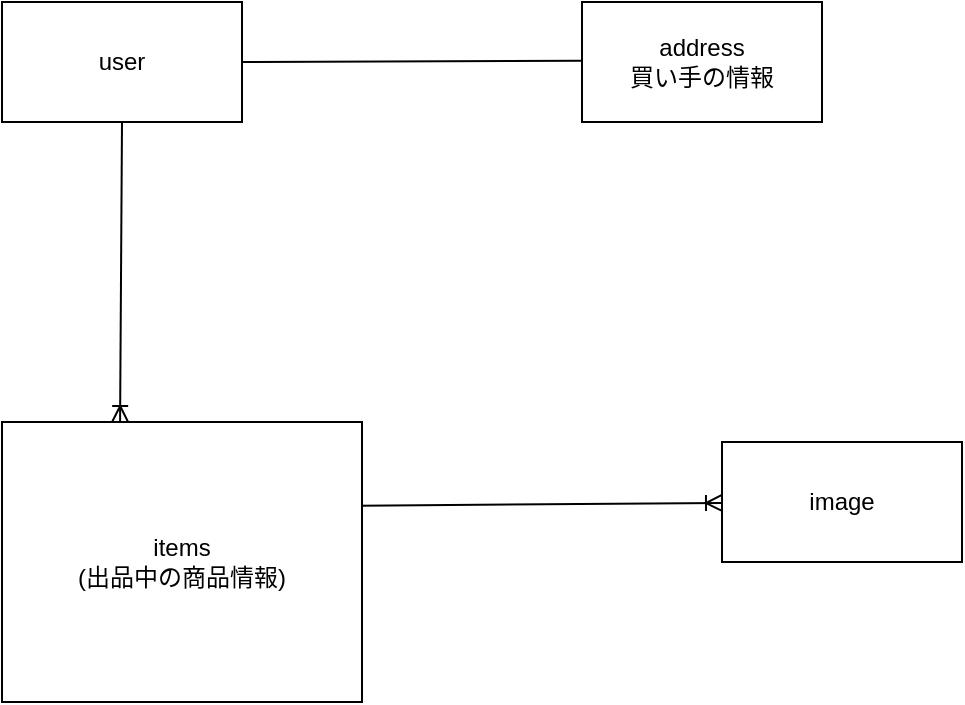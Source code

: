 <mxfile version="13.10.0" type="embed">
    <diagram id="jQQoaeXOjEnc7rHFkf5m" name="Page-1">
        <mxGraphModel dx="127" dy="113" grid="1" gridSize="10" guides="1" tooltips="1" connect="1" arrows="1" fold="1" page="1" pageScale="1" pageWidth="827" pageHeight="1169" math="0" shadow="0">
            <root>
                <mxCell id="0"/>
                <mxCell id="1" parent="0"/>
                <mxCell id="41" style="edgeStyle=none;rounded=0;orthogonalLoop=1;jettySize=auto;html=1;exitX=0.5;exitY=1;exitDx=0;exitDy=0;endArrow=ERoneToMany;endFill=0;entryX=0.328;entryY=0;entryDx=0;entryDy=0;entryPerimeter=0;" edge="1" parent="1" source="34" target="37">
                    <mxGeometry relative="1" as="geometry">
                        <mxPoint x="150" y="320" as="targetPoint"/>
                    </mxGeometry>
                </mxCell>
                <mxCell id="43" style="edgeStyle=none;rounded=0;orthogonalLoop=1;jettySize=auto;html=1;exitX=1;exitY=0.5;exitDx=0;exitDy=0;entryX=-0.003;entryY=0.49;entryDx=0;entryDy=0;endArrow=none;endFill=0;entryPerimeter=0;" edge="1" parent="1" source="34" target="36">
                    <mxGeometry relative="1" as="geometry"/>
                </mxCell>
                <mxCell id="34" value="user" style="whiteSpace=wrap;html=1;" vertex="1" parent="1">
                    <mxGeometry x="90" y="120" width="120" height="60" as="geometry"/>
                </mxCell>
                <mxCell id="36" value="address&lt;br&gt;買い手の情報" style="whiteSpace=wrap;html=1;" vertex="1" parent="1">
                    <mxGeometry x="380" y="120" width="120" height="60" as="geometry"/>
                </mxCell>
                <mxCell id="42" style="edgeStyle=none;rounded=0;orthogonalLoop=1;jettySize=auto;html=1;exitX=0.992;exitY=0.299;exitDx=0;exitDy=0;endArrow=ERoneToMany;endFill=0;exitPerimeter=0;" edge="1" parent="1" source="37" target="38">
                    <mxGeometry relative="1" as="geometry"/>
                </mxCell>
                <mxCell id="37" value="items&lt;br&gt;(出品中の商品情報)" style="whiteSpace=wrap;html=1;" vertex="1" parent="1">
                    <mxGeometry x="90" y="330" width="180" height="140" as="geometry"/>
                </mxCell>
                <mxCell id="38" value="image&lt;br&gt;" style="whiteSpace=wrap;html=1;" vertex="1" parent="1">
                    <mxGeometry x="450" y="340" width="120" height="60" as="geometry"/>
                </mxCell>
            </root>
        </mxGraphModel>
    </diagram>
</mxfile>